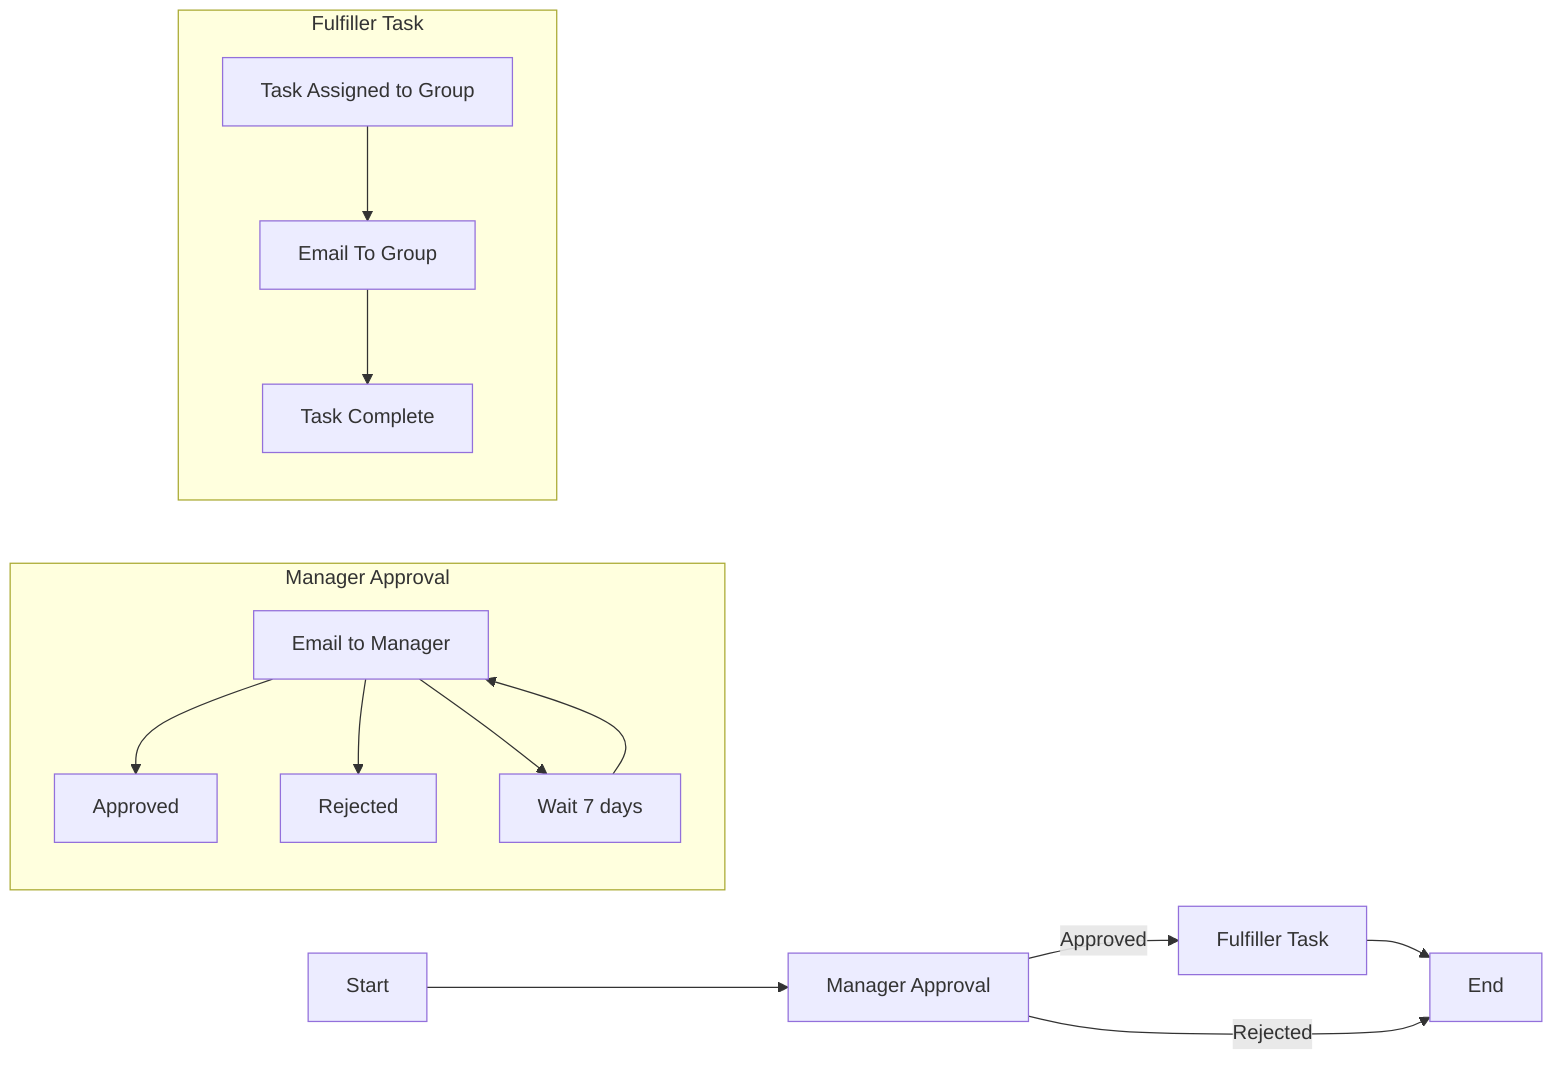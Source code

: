 graph LR
  Start[Start] --> Approval[Manager Approval]
  Approval--Approved--> Task[Fulfiller Task]
  Task-->End
  Approval--Rejected--> End
  subgraph Manager Approval
    MAEmail[Email to Manager]-->MAApproved[Approved]
    MAEmail-->MARejected[Rejected]
    MAEmail-->MAWait[Wait 7 days]
    MAWait-->MAEmail
  end
  subgraph Fulfiller Task
    FTAssigned[Task Assigned to Group]-->FTEmailGroup[Email To Group]
    FTEmailGroup-->TaskComplete[Task Complete]
  end